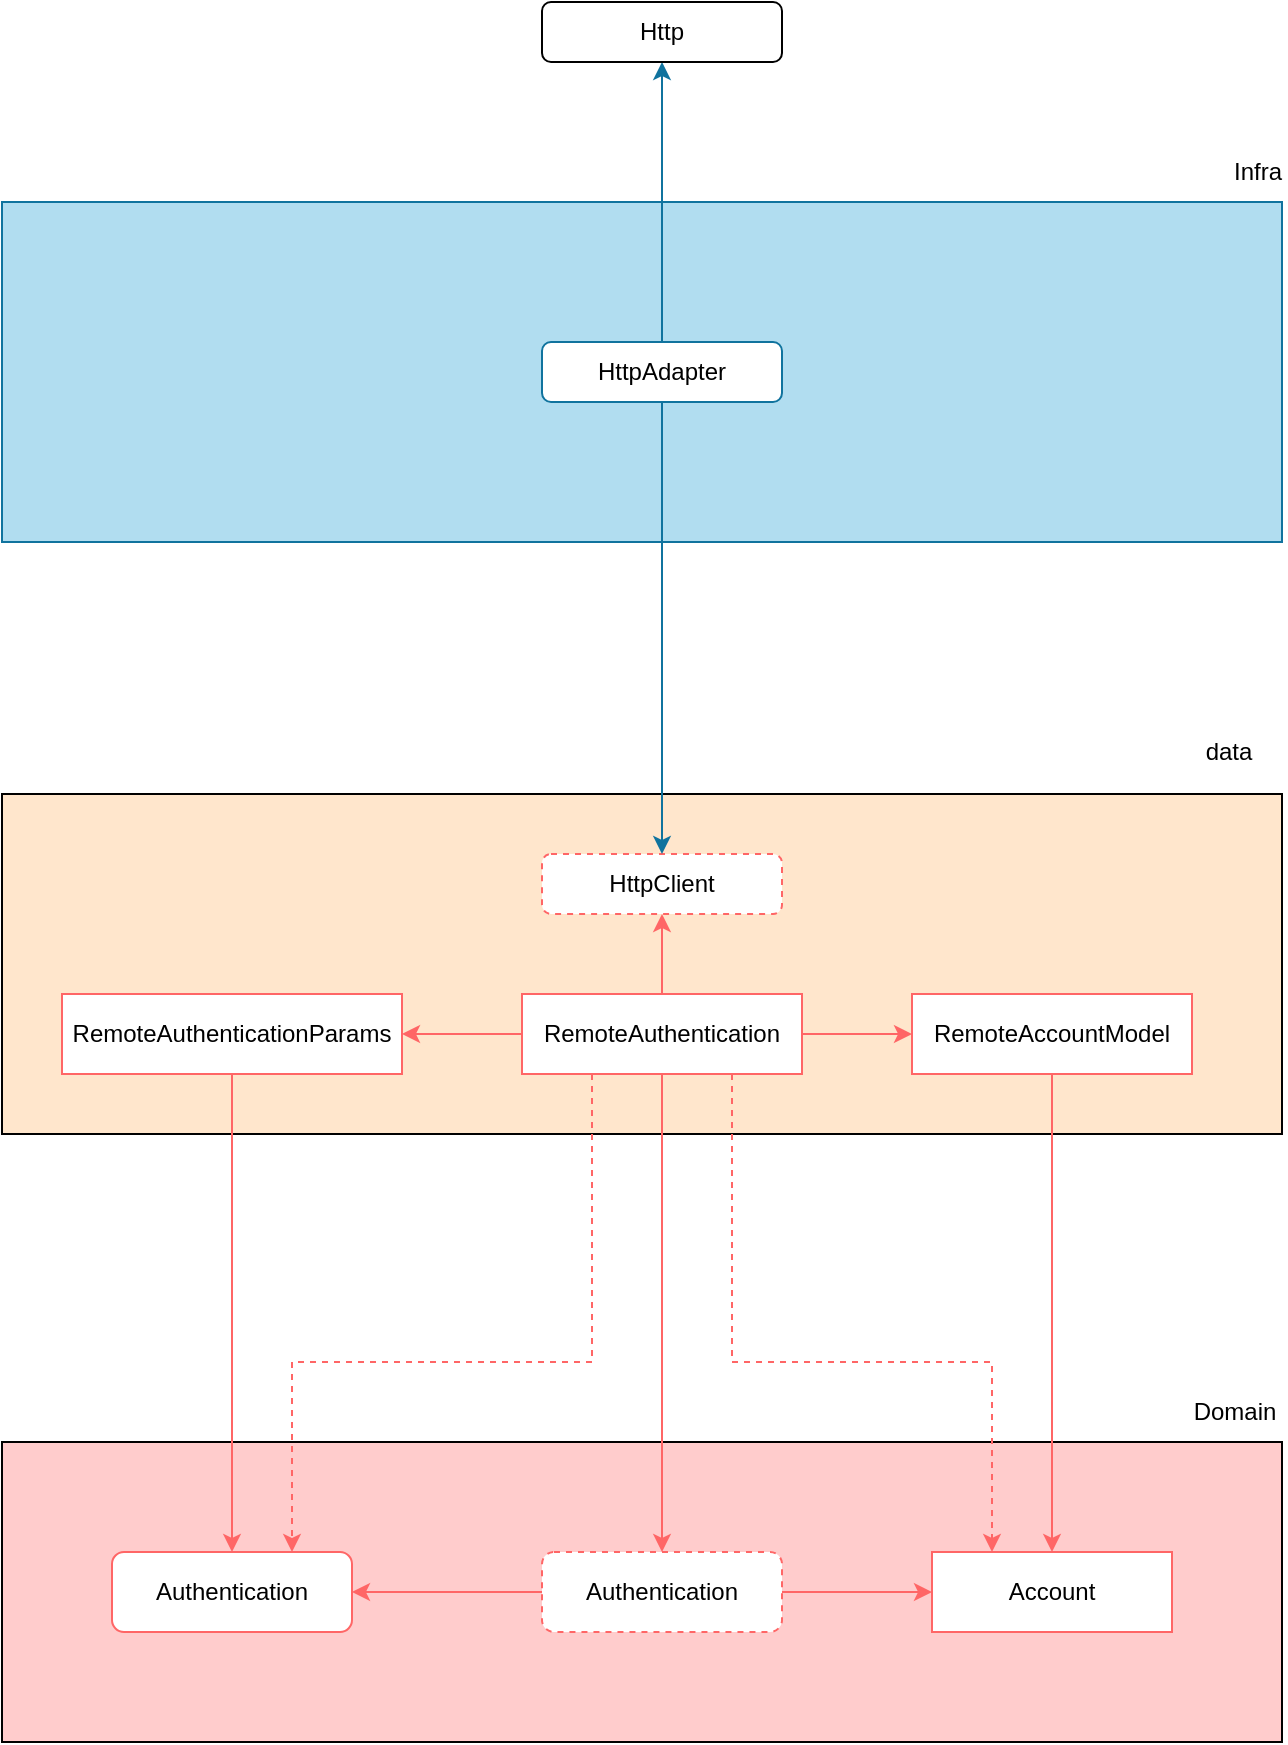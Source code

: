 <mxfile>
    <diagram id="STYTBFTI59UFgUXPEAOC" name="Page-1">
        <mxGraphModel dx="204" dy="1376" grid="1" gridSize="10" guides="1" tooltips="1" connect="1" arrows="1" fold="1" page="1" pageScale="1" pageWidth="827" pageHeight="1169" math="0" shadow="0">
            <root>
                <mxCell id="0"/>
                <mxCell id="1" parent="0"/>
                <mxCell id="2" value="" style="rounded=0;whiteSpace=wrap;html=1;fillColor=#FFE6CC;" parent="1" vertex="1">
                    <mxGeometry x="93" y="-694" width="640" height="170" as="geometry"/>
                </mxCell>
                <mxCell id="4" value="&lt;font color=&quot;#000000&quot;&gt;HttpClient&lt;/font&gt;" style="rounded=1;whiteSpace=wrap;html=1;dashed=1;fillColor=#FFFFFF;strokeColor=#FF6666;" parent="1" vertex="1">
                    <mxGeometry x="363" y="-664" width="120" height="30" as="geometry"/>
                </mxCell>
                <mxCell id="8" style="edgeStyle=none;html=1;entryX=0.5;entryY=1;entryDx=0;entryDy=0;strokeColor=#FF6666;" parent="1" source="6" target="4" edge="1">
                    <mxGeometry relative="1" as="geometry"/>
                </mxCell>
                <mxCell id="24" style="edgeStyle=none;rounded=0;html=1;exitX=0;exitY=0.5;exitDx=0;exitDy=0;entryX=1;entryY=0.5;entryDx=0;entryDy=0;strokeColor=#FF6666;" edge="1" parent="1" source="6" target="17">
                    <mxGeometry relative="1" as="geometry"/>
                </mxCell>
                <mxCell id="25" style="edgeStyle=none;rounded=0;html=1;strokeColor=#FF6666;" edge="1" parent="1" source="6" target="18">
                    <mxGeometry relative="1" as="geometry"/>
                </mxCell>
                <mxCell id="6" value="&lt;font color=&quot;#000000&quot;&gt;RemoteAuthentication&lt;/font&gt;" style="rounded=0;whiteSpace=wrap;html=1;fillColor=#FFFFFF;strokeColor=#FF6666;" parent="1" vertex="1">
                    <mxGeometry x="353" y="-594" width="140" height="40" as="geometry"/>
                </mxCell>
                <mxCell id="10" value="" style="rounded=0;whiteSpace=wrap;html=1;fillColor=#FFCCCC;" parent="1" vertex="1">
                    <mxGeometry x="93" y="-370" width="640" height="150" as="geometry"/>
                </mxCell>
                <mxCell id="9" value="data" style="text;html=1;strokeColor=none;fillColor=none;align=center;verticalAlign=middle;whiteSpace=wrap;rounded=0;" parent="1" vertex="1">
                    <mxGeometry x="678" y="-730" width="57" height="30" as="geometry"/>
                </mxCell>
                <mxCell id="16" style="edgeStyle=none;html=1;exitX=1;exitY=0.5;exitDx=0;exitDy=0;entryX=0;entryY=0.5;entryDx=0;entryDy=0;strokeColor=#FF6666;" parent="1" source="11" target="12" edge="1">
                    <mxGeometry relative="1" as="geometry"/>
                </mxCell>
                <mxCell id="27" style="edgeStyle=none;rounded=0;html=1;entryX=1;entryY=0.5;entryDx=0;entryDy=0;strokeColor=#FF6666;" edge="1" parent="1" source="11" target="19">
                    <mxGeometry relative="1" as="geometry"/>
                </mxCell>
                <mxCell id="11" value="&lt;font color=&quot;#000000&quot;&gt;Authentication&lt;/font&gt;" style="rounded=1;whiteSpace=wrap;html=1;strokeColor=#FF6666;fillColor=#FFFFFF;dashed=1;" parent="1" vertex="1">
                    <mxGeometry x="363" y="-315" width="120" height="40" as="geometry"/>
                </mxCell>
                <mxCell id="12" value="&lt;font color=&quot;#000000&quot;&gt;Account&lt;/font&gt;" style="rounded=0;whiteSpace=wrap;html=1;fillColor=#FFFFFF;strokeColor=#FF6666;" parent="1" vertex="1">
                    <mxGeometry x="558" y="-315" width="120" height="40" as="geometry"/>
                </mxCell>
                <mxCell id="14" style="edgeStyle=none;html=1;exitX=0.75;exitY=1;exitDx=0;exitDy=0;entryX=0.25;entryY=0;entryDx=0;entryDy=0;strokeColor=#FF6666;rounded=0;dashed=1;" parent="1" source="6" target="12" edge="1">
                    <mxGeometry relative="1" as="geometry">
                        <Array as="points">
                            <mxPoint x="458" y="-410"/>
                            <mxPoint x="588" y="-410"/>
                        </Array>
                    </mxGeometry>
                </mxCell>
                <mxCell id="15" value="Domain" style="text;html=1;strokeColor=none;fillColor=none;align=center;verticalAlign=middle;whiteSpace=wrap;rounded=0;" parent="1" vertex="1">
                    <mxGeometry x="686" y="-400" width="47" height="30" as="geometry"/>
                </mxCell>
                <mxCell id="22" style="edgeStyle=none;rounded=0;html=1;exitX=0.25;exitY=1;exitDx=0;exitDy=0;entryX=0.75;entryY=0;entryDx=0;entryDy=0;dashed=1;strokeColor=#FF6666;" edge="1" parent="1" source="6" target="19">
                    <mxGeometry relative="1" as="geometry">
                        <Array as="points">
                            <mxPoint x="388" y="-410"/>
                            <mxPoint x="238" y="-410"/>
                        </Array>
                    </mxGeometry>
                </mxCell>
                <mxCell id="23" style="edgeStyle=none;rounded=0;html=1;strokeColor=#FF6666;" edge="1" parent="1" source="17" target="19">
                    <mxGeometry relative="1" as="geometry"/>
                </mxCell>
                <mxCell id="17" value="&lt;font color=&quot;#000000&quot;&gt;RemoteAuthenticationParams&lt;/font&gt;" style="rounded=0;whiteSpace=wrap;html=1;fillColor=#FFFFFF;strokeColor=#FF6666;" vertex="1" parent="1">
                    <mxGeometry x="123" y="-594" width="170" height="40" as="geometry"/>
                </mxCell>
                <mxCell id="26" style="edgeStyle=none;rounded=0;html=1;exitX=0.5;exitY=1;exitDx=0;exitDy=0;strokeColor=#FF6666;" edge="1" parent="1" source="18" target="12">
                    <mxGeometry relative="1" as="geometry"/>
                </mxCell>
                <mxCell id="18" value="&lt;font color=&quot;#000000&quot;&gt;RemoteAccountModel&lt;/font&gt;" style="rounded=0;whiteSpace=wrap;html=1;fillColor=#FFFFFF;strokeColor=#FF6666;" vertex="1" parent="1">
                    <mxGeometry x="548" y="-594" width="140" height="40" as="geometry"/>
                </mxCell>
                <mxCell id="19" value="&lt;font color=&quot;#000000&quot;&gt;Authentication&lt;/font&gt;" style="rounded=1;whiteSpace=wrap;html=1;strokeColor=#FF6666;fillColor=#FFFFFF;" vertex="1" parent="1">
                    <mxGeometry x="148" y="-315" width="120" height="40" as="geometry"/>
                </mxCell>
                <mxCell id="20" style="edgeStyle=none;html=1;exitX=0.5;exitY=1;exitDx=0;exitDy=0;entryX=0.5;entryY=0;entryDx=0;entryDy=0;fillColor=#d80073;strokeColor=#FF6666;" edge="1" parent="1" source="6" target="11">
                    <mxGeometry relative="1" as="geometry"/>
                </mxCell>
                <mxCell id="28" value="" style="rounded=0;whiteSpace=wrap;html=1;fillColor=#b1ddf0;strokeColor=#10739E;" vertex="1" parent="1">
                    <mxGeometry x="93" y="-990" width="640" height="170" as="geometry"/>
                </mxCell>
                <mxCell id="39" style="edgeStyle=none;rounded=0;html=1;exitX=0.5;exitY=1;exitDx=0;exitDy=0;strokeColor=#10739E;" edge="1" parent="1" source="29" target="4">
                    <mxGeometry relative="1" as="geometry"/>
                </mxCell>
                <mxCell id="40" style="edgeStyle=none;rounded=0;html=1;exitX=0.5;exitY=0;exitDx=0;exitDy=0;entryX=0.5;entryY=1;entryDx=0;entryDy=0;strokeColor=#10739E;" edge="1" parent="1" source="29" target="37">
                    <mxGeometry relative="1" as="geometry"/>
                </mxCell>
                <mxCell id="29" value="&lt;font color=&quot;#000000&quot;&gt;HttpAdapter&lt;/font&gt;" style="rounded=1;whiteSpace=wrap;html=1;fillColor=#FFFFFF;strokeColor=#10739E;" vertex="1" parent="1">
                    <mxGeometry x="363" y="-920" width="120" height="30" as="geometry"/>
                </mxCell>
                <mxCell id="34" value="Infra" style="text;html=1;strokeColor=none;fillColor=none;align=center;verticalAlign=middle;whiteSpace=wrap;rounded=0;" vertex="1" parent="1">
                    <mxGeometry x="709" y="-1020" width="24" height="30" as="geometry"/>
                </mxCell>
                <mxCell id="37" value="&lt;font color=&quot;#000000&quot;&gt;Http&lt;/font&gt;" style="rounded=1;whiteSpace=wrap;html=1;fillColor=#FFFFFF;strokeColor=#000000;" vertex="1" parent="1">
                    <mxGeometry x="363" y="-1090" width="120" height="30" as="geometry"/>
                </mxCell>
            </root>
        </mxGraphModel>
    </diagram>
</mxfile>